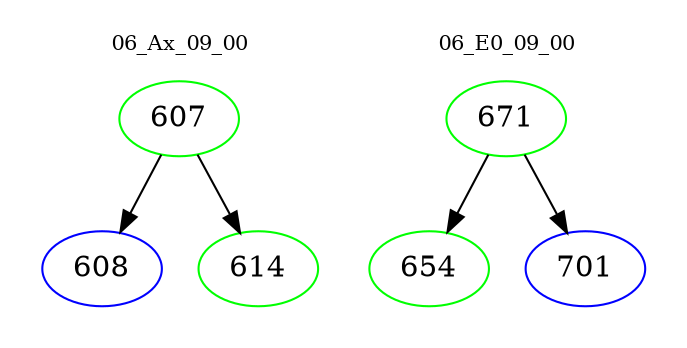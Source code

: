 digraph{
subgraph cluster_0 {
color = white
label = "06_Ax_09_00";
fontsize=10;
T0_607 [label="607", color="green"]
T0_607 -> T0_608 [color="black"]
T0_608 [label="608", color="blue"]
T0_607 -> T0_614 [color="black"]
T0_614 [label="614", color="green"]
}
subgraph cluster_1 {
color = white
label = "06_E0_09_00";
fontsize=10;
T1_671 [label="671", color="green"]
T1_671 -> T1_654 [color="black"]
T1_654 [label="654", color="green"]
T1_671 -> T1_701 [color="black"]
T1_701 [label="701", color="blue"]
}
}
